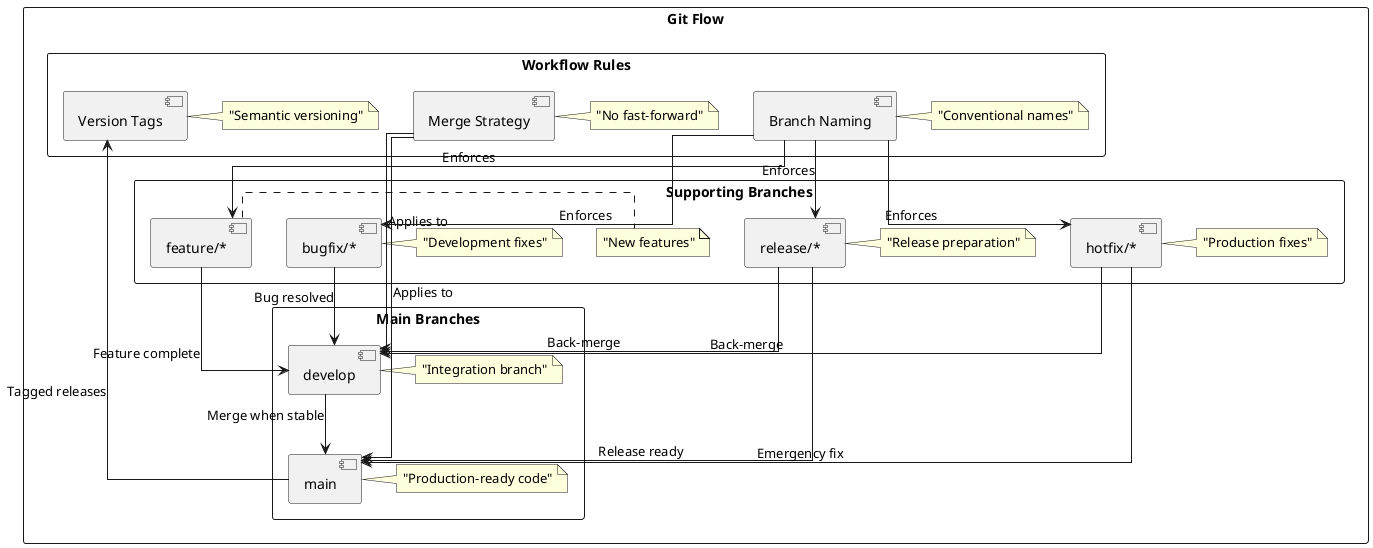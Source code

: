 @startuml "Git Flow Architecture"

skinparam packageStyle rectangle
skinparam linetype ortho

package "Git Flow" {
  package "Main Branches" {
    [main] as main
    [develop] as develop
    note right of main : "Production-ready code"
    note right of develop : "Integration branch"
  }

  package "Supporting Branches" {
    [feature/*] as feature
    [release/*] as release
    [hotfix/*] as hotfix
    [bugfix/*] as bugfix
    
    note right of feature : "New features"
    note right of release : "Release preparation"
    note right of hotfix : "Production fixes"
    note right of bugfix : "Development fixes"
  }

  package "Workflow Rules" {
    [Version Tags] as tags
    [Merge Strategy] as merge
    [Branch Naming] as naming
    
    note right of tags : "Semantic versioning"
    note right of merge : "No fast-forward"
    note right of naming : "Conventional names"
  }
}

' Relationships
main --> tags : "Tagged releases"
develop --> main : "Merge when stable"
feature --> develop : "Feature complete"
release --> main : "Release ready"
release --> develop : "Back-merge"
hotfix --> main : "Emergency fix"
hotfix --> develop : "Back-merge"
bugfix --> develop : "Bug resolved"

merge --> main : "Applies to"
merge --> develop : "Applies to"
naming --> feature : "Enforces"
naming --> release : "Enforces"
naming --> hotfix : "Enforces"
naming --> bugfix : "Enforces"

@enduml 
